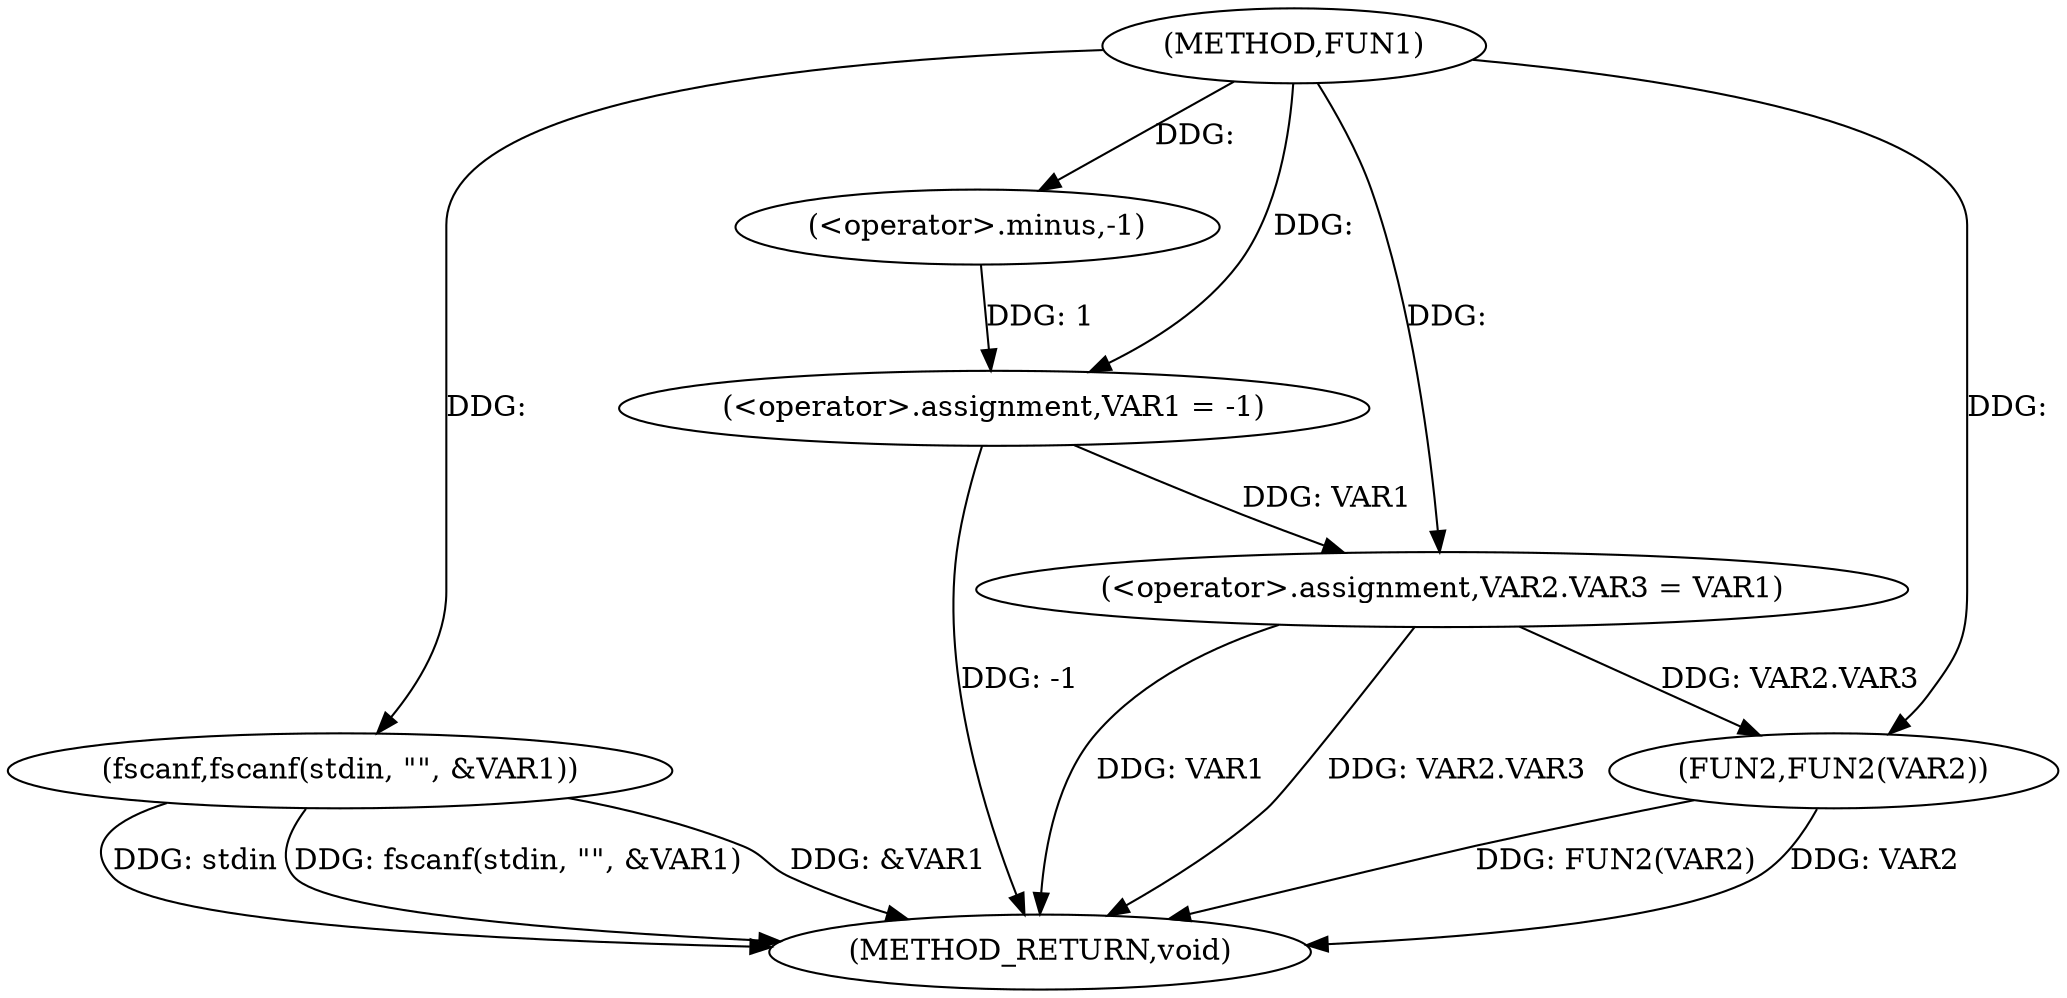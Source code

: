 digraph FUN1 {  
"1000100" [label = "(METHOD,FUN1)" ]
"1000120" [label = "(METHOD_RETURN,void)" ]
"1000104" [label = "(<operator>.assignment,VAR1 = -1)" ]
"1000106" [label = "(<operator>.minus,-1)" ]
"1000108" [label = "(fscanf,fscanf(stdin, \"\", &VAR1))" ]
"1000113" [label = "(<operator>.assignment,VAR2.VAR3 = VAR1)" ]
"1000118" [label = "(FUN2,FUN2(VAR2))" ]
  "1000113" -> "1000120"  [ label = "DDG: VAR1"] 
  "1000108" -> "1000120"  [ label = "DDG: fscanf(stdin, \"\", &VAR1)"] 
  "1000113" -> "1000120"  [ label = "DDG: VAR2.VAR3"] 
  "1000118" -> "1000120"  [ label = "DDG: FUN2(VAR2)"] 
  "1000118" -> "1000120"  [ label = "DDG: VAR2"] 
  "1000108" -> "1000120"  [ label = "DDG: &VAR1"] 
  "1000104" -> "1000120"  [ label = "DDG: -1"] 
  "1000108" -> "1000120"  [ label = "DDG: stdin"] 
  "1000106" -> "1000104"  [ label = "DDG: 1"] 
  "1000100" -> "1000104"  [ label = "DDG: "] 
  "1000100" -> "1000106"  [ label = "DDG: "] 
  "1000100" -> "1000108"  [ label = "DDG: "] 
  "1000104" -> "1000113"  [ label = "DDG: VAR1"] 
  "1000100" -> "1000113"  [ label = "DDG: "] 
  "1000113" -> "1000118"  [ label = "DDG: VAR2.VAR3"] 
  "1000100" -> "1000118"  [ label = "DDG: "] 
}
